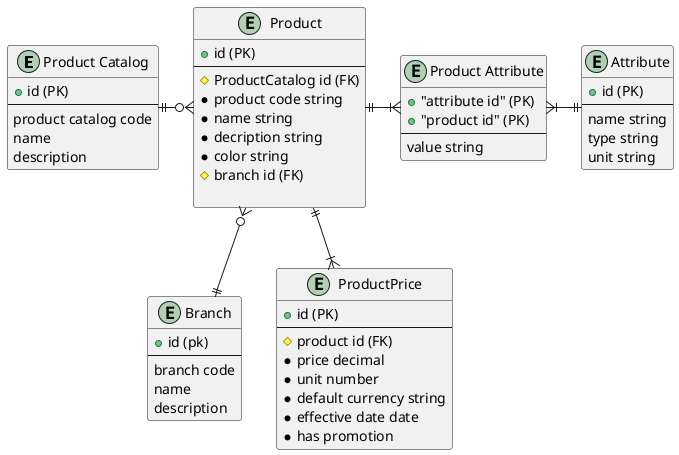 @startuml

entity "Product Catalog" as ProductCatalog  {
  + id (PK)
  --
  product catalog code
  name
  description
}

entity Branch {
  + id (pk)
  --
  branch code
  name
  description
}

entity Product  {
  + id (PK)
  --
  # ProductCatalog id (FK)
  * product code string
  * name string
  * decription string
  * color string
  # branch id (FK)
  
}

entity ProductPrice {
  + id (PK)
  --
  # product id (FK)
  * price decimal
  * unit number
  * default currency string
  * effective date date
  * has promotion
}


entity Attribute  {
  + id (PK)
  --
  name string
  type string
  unit string
}

entity "Product Attribute" as ProductAttrbute {
  + "attribute id" (PK)
  + "product id" (PK)
  --
  value string
}

ProductCatalog ||-right-o{ Product
Product ||-right-|{ ProductAttrbute
ProductAttrbute }|-right-|| Attribute
Product }o-down-|| Branch
Product ||-down-|{ ProductPrice

@enduml